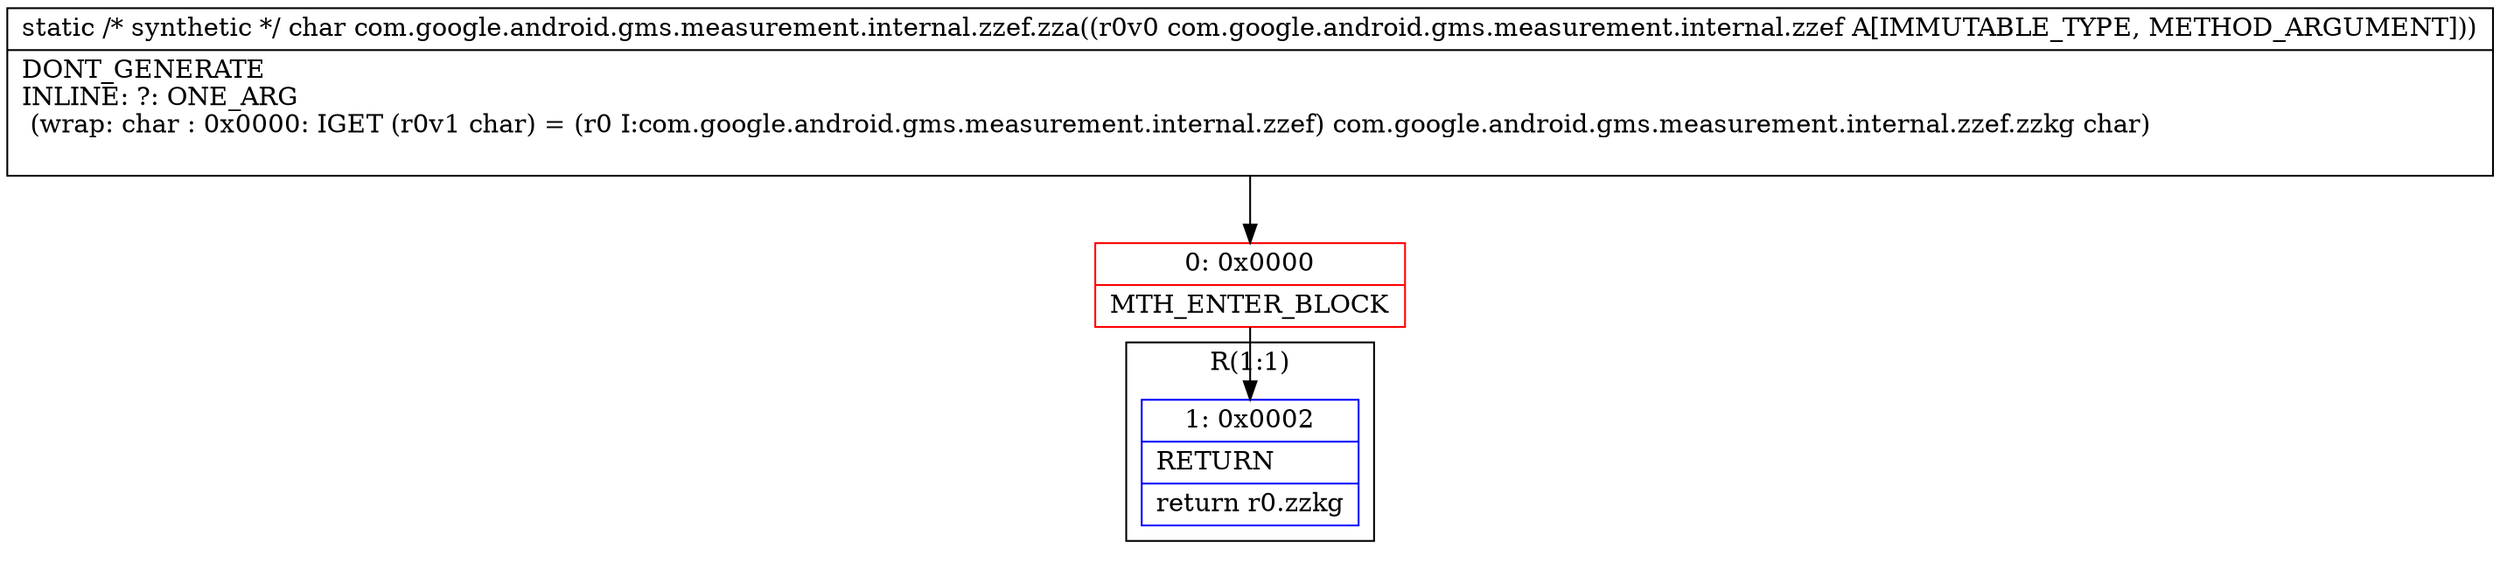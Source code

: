 digraph "CFG forcom.google.android.gms.measurement.internal.zzef.zza(Lcom\/google\/android\/gms\/measurement\/internal\/zzef;)C" {
subgraph cluster_Region_592223717 {
label = "R(1:1)";
node [shape=record,color=blue];
Node_1 [shape=record,label="{1\:\ 0x0002|RETURN\l|return r0.zzkg\l}"];
}
Node_0 [shape=record,color=red,label="{0\:\ 0x0000|MTH_ENTER_BLOCK\l}"];
MethodNode[shape=record,label="{static \/* synthetic *\/ char com.google.android.gms.measurement.internal.zzef.zza((r0v0 com.google.android.gms.measurement.internal.zzef A[IMMUTABLE_TYPE, METHOD_ARGUMENT]))  | DONT_GENERATE\lINLINE: ?: ONE_ARG  \l  (wrap: char : 0x0000: IGET  (r0v1 char) = (r0 I:com.google.android.gms.measurement.internal.zzef) com.google.android.gms.measurement.internal.zzef.zzkg char)\l\l}"];
MethodNode -> Node_0;
Node_0 -> Node_1;
}

